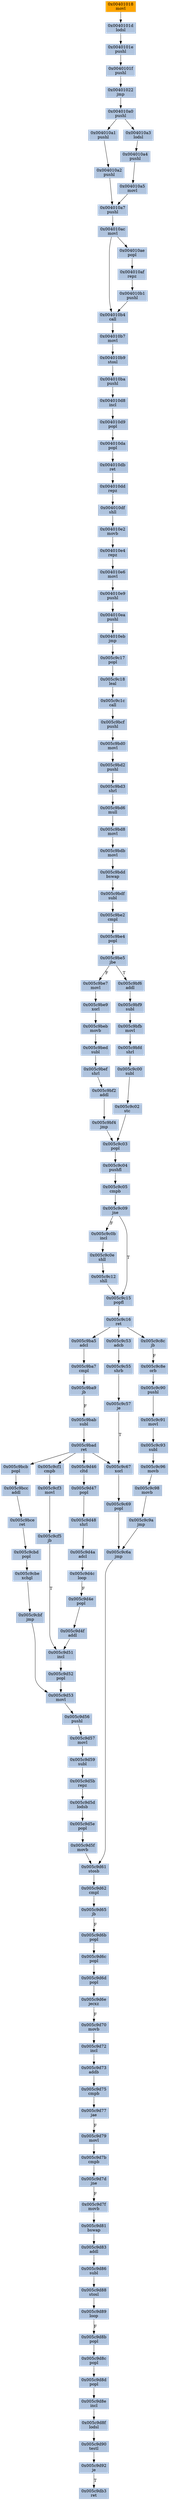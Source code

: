 strict digraph G {
	graph [bgcolor=transparent,
		name=G
	];
	node [color=lightsteelblue,
		fillcolor=lightsteelblue,
		shape=rectangle,
		style=filled
	];
	"0x004010e6"	[label="0x004010e6
movl"];
	"0x004010e9"	[label="0x004010e9
pushl"];
	"0x004010e6" -> "0x004010e9"	[color="#000000"];
	"0x004010a4"	[label="0x004010a4
pushl"];
	"0x004010a5"	[label="0x004010a5
movl"];
	"0x004010a4" -> "0x004010a5"	[color="#000000"];
	"0x005c9cf3"	[label="0x005c9cf3
movl"];
	"0x005c9cf5"	[label="0x005c9cf5
jb"];
	"0x005c9cf3" -> "0x005c9cf5"	[color="#000000"];
	"0x005c9d88"	[label="0x005c9d88
stosl"];
	"0x005c9d89"	[label="0x005c9d89
loop"];
	"0x005c9d88" -> "0x005c9d89"	[color="#000000"];
	"0x005c9d6c"	[label="0x005c9d6c
popl"];
	"0x005c9d6d"	[label="0x005c9d6d
popl"];
	"0x005c9d6c" -> "0x005c9d6d"	[color="#000000"];
	"0x005c9cbf"	[label="0x005c9cbf
jmp"];
	"0x005c9d53"	[label="0x005c9d53
movl"];
	"0x005c9cbf" -> "0x005c9d53"	[color="#000000"];
	"0x005c9c9a"	[label="0x005c9c9a
jmp"];
	"0x005c9c6a"	[label="0x005c9c6a
jmp"];
	"0x005c9c9a" -> "0x005c9c6a"	[color="#000000"];
	"0x004010e4"	[label="0x004010e4
repz"];
	"0x004010e4" -> "0x004010e6"	[color="#000000"];
	"0x005c9c90"	[label="0x005c9c90
pushl"];
	"0x005c9c91"	[label="0x005c9c91
movl"];
	"0x005c9c90" -> "0x005c9c91"	[color="#000000"];
	"0x005c9d61"	[label="0x005c9d61
stosb"];
	"0x005c9d62"	[label="0x005c9d62
cmpl"];
	"0x005c9d61" -> "0x005c9d62"	[color="#000000"];
	"0x005c9bd0"	[label="0x005c9bd0
movl"];
	"0x005c9bd2"	[label="0x005c9bd2
pushl"];
	"0x005c9bd0" -> "0x005c9bd2"	[color="#000000"];
	"0x005c9d90"	[label="0x005c9d90
testl"];
	"0x005c9d92"	[label="0x005c9d92
je"];
	"0x005c9d90" -> "0x005c9d92"	[color="#000000"];
	"0x005c9bdf"	[label="0x005c9bdf
subl"];
	"0x005c9be2"	[label="0x005c9be2
cmpl"];
	"0x005c9bdf" -> "0x005c9be2"	[color="#000000"];
	"0x005c9d6e"	[label="0x005c9d6e
jecxz"];
	"0x005c9d6d" -> "0x005c9d6e"	[color="#000000"];
	"0x004010e2"	[label="0x004010e2
movb"];
	"0x004010e2" -> "0x004010e4"	[color="#000000"];
	"0x005c9d4c"	[label="0x005c9d4c
loop"];
	"0x005c9d4e"	[label="0x005c9d4e
popl"];
	"0x005c9d4c" -> "0x005c9d4e"	[color="#000000",
		label=F];
	"0x005c9d46"	[label="0x005c9d46
cltd"];
	"0x005c9d47"	[label="0x005c9d47
popl"];
	"0x005c9d46" -> "0x005c9d47"	[color="#000000"];
	"0x005c9d65"	[label="0x005c9d65
jb"];
	"0x005c9d6b"	[label="0x005c9d6b
popl"];
	"0x005c9d65" -> "0x005c9d6b"	[color="#000000",
		label=F];
	"0x005c9c98"	[label="0x005c9c98
movb"];
	"0x005c9c98" -> "0x005c9c9a"	[color="#000000"];
	"0x005c9d5f"	[label="0x005c9d5f
movb"];
	"0x005c9d5f" -> "0x005c9d61"	[color="#000000"];
	"0x005c9c0b"	[label="0x005c9c0b
incl"];
	"0x005c9c0e"	[label="0x005c9c0e
shll"];
	"0x005c9c0b" -> "0x005c9c0e"	[color="#000000"];
	"0x005c9d6b" -> "0x005c9d6c"	[color="#000000"];
	"0x005c9d7f"	[label="0x005c9d7f
movb"];
	"0x005c9d81"	[label="0x005c9d81
bswap"];
	"0x005c9d7f" -> "0x005c9d81"	[color="#000000"];
	"0x005c9be5"	[label="0x005c9be5
jbe"];
	"0x005c9be7"	[label="0x005c9be7
movl"];
	"0x005c9be5" -> "0x005c9be7"	[color="#000000",
		label=F];
	"0x005c9bf6"	[label="0x005c9bf6
addl"];
	"0x005c9be5" -> "0x005c9bf6"	[color="#000000",
		label=T];
	"0x004010af"	[label="0x004010af
repz"];
	"0x004010b1"	[label="0x004010b1
pushl"];
	"0x004010af" -> "0x004010b1"	[color="#000000"];
	"0x005c9cbd"	[label="0x005c9cbd
popl"];
	"0x005c9cbe"	[label="0x005c9cbe
xchgl"];
	"0x005c9cbd" -> "0x005c9cbe"	[color="#000000"];
	"0x004010da"	[label="0x004010da
popl"];
	"0x004010db"	[label="0x004010db
ret"];
	"0x004010da" -> "0x004010db"	[color="#000000"];
	"0x005c9d59"	[label="0x005c9d59
subl"];
	"0x005c9d5b"	[label="0x005c9d5b
repz"];
	"0x005c9d59" -> "0x005c9d5b"	[color="#000000"];
	"0x004010b4"	[label="0x004010b4
call"];
	"0x004010b1" -> "0x004010b4"	[color="#000000"];
	"0x005c9be4"	[label="0x005c9be4
popl"];
	"0x005c9be2" -> "0x005c9be4"	[color="#000000"];
	"0x005c9d5e"	[label="0x005c9d5e
popl"];
	"0x005c9d5e" -> "0x005c9d5f"	[color="#000000"];
	"0x005c9bfd"	[label="0x005c9bfd
shrl"];
	"0x005c9c00"	[label="0x005c9c00
subl"];
	"0x005c9bfd" -> "0x005c9c00"	[color="#000000"];
	"0x005c9d5d"	[label="0x005c9d5d
lodsb"];
	"0x005c9d5d" -> "0x005c9d5e"	[color="#000000"];
	"0x005c9c02"	[label="0x005c9c02
stc"];
	"0x005c9c00" -> "0x005c9c02"	[color="#000000"];
	"0x005c9d48"	[label="0x005c9d48
shrl"];
	"0x005c9d47" -> "0x005c9d48"	[color="#000000"];
	"0x005c9c67"	[label="0x005c9c67
xorl"];
	"0x005c9c69"	[label="0x005c9c69
popl"];
	"0x005c9c67" -> "0x005c9c69"	[color="#000000"];
	"0x005c9bd8"	[label="0x005c9bd8
movl"];
	"0x005c9bdb"	[label="0x005c9bdb
movl"];
	"0x005c9bd8" -> "0x005c9bdb"	[color="#000000"];
	"0x005c9d83"	[label="0x005c9d83
addl"];
	"0x005c9d86"	[label="0x005c9d86
subl"];
	"0x005c9d83" -> "0x005c9d86"	[color="#000000"];
	"0x004010dd"	[label="0x004010dd
repz"];
	"0x004010df"	[label="0x004010df
shll"];
	"0x004010dd" -> "0x004010df"	[color="#000000"];
	"0x005c9c18"	[label="0x005c9c18
leal"];
	"0x005c9c1c"	[label="0x005c9c1c
call"];
	"0x005c9c18" -> "0x005c9c1c"	[color="#000000"];
	"0x00401022"	[label="0x00401022
jmp"];
	"0x004010a0"	[label="0x004010a0
pushl"];
	"0x00401022" -> "0x004010a0"	[color="#000000"];
	"0x005c9bfb"	[label="0x005c9bfb
movl"];
	"0x005c9bfb" -> "0x005c9bfd"	[color="#000000"];
	"0x005c9d4a"	[label="0x005c9d4a
adcl"];
	"0x005c9d4a" -> "0x005c9d4c"	[color="#000000"];
	"0x005c9be4" -> "0x005c9be5"	[color="#000000"];
	"0x0040101d"	[label="0x0040101d
lodsl"];
	"0x0040101e"	[label="0x0040101e
pushl"];
	"0x0040101d" -> "0x0040101e"	[color="#000000"];
	"0x005c9d56"	[label="0x005c9d56
pushl"];
	"0x005c9d53" -> "0x005c9d56"	[color="#000000"];
	"0x005c9bcc"	[label="0x005c9bcc
addl"];
	"0x005c9bce"	[label="0x005c9bce
ret"];
	"0x005c9bcc" -> "0x005c9bce"	[color="#000000"];
	"0x005c9be9"	[label="0x005c9be9
xorl"];
	"0x005c9be7" -> "0x005c9be9"	[color="#000000"];
	"0x005c9d52"	[label="0x005c9d52
popl"];
	"0x005c9d52" -> "0x005c9d53"	[color="#000000"];
	"0x005c9c04"	[label="0x005c9c04
pushfl"];
	"0x005c9c05"	[label="0x005c9c05
cmpb"];
	"0x005c9c04" -> "0x005c9c05"	[color="#000000"];
	"0x005c9d8f"	[label="0x005c9d8f
lodsl"];
	"0x005c9d8f" -> "0x005c9d90"	[color="#000000"];
	"0x005c9bf4"	[label="0x005c9bf4
jmp"];
	"0x005c9c03"	[label="0x005c9c03
popl"];
	"0x005c9bf4" -> "0x005c9c03"	[color="#000000"];
	"0x004010a7"	[label="0x004010a7
pushl"];
	"0x004010a5" -> "0x004010a7"	[color="#000000"];
	"0x005c9beb"	[label="0x005c9beb
movb"];
	"0x005c9bed"	[label="0x005c9bed
subl"];
	"0x005c9beb" -> "0x005c9bed"	[color="#000000"];
	"0x005c9bab"	[label="0x005c9bab
subl"];
	"0x005c9bad"	[label="0x005c9bad
ret"];
	"0x005c9bab" -> "0x005c9bad"	[color="#000000"];
	"0x005c9c03" -> "0x005c9c04"	[color="#000000"];
	"0x005c9d86" -> "0x005c9d88"	[color="#000000"];
	"0x005c9d81" -> "0x005c9d83"	[color="#000000"];
	"0x004010a1"	[label="0x004010a1
pushl"];
	"0x004010a0" -> "0x004010a1"	[color="#000000"];
	"0x004010a3"	[label="0x004010a3
lodsl"];
	"0x004010a0" -> "0x004010a3"	[color="#000000"];
	"0x005c9bef"	[label="0x005c9bef
shrl"];
	"0x005c9bed" -> "0x005c9bef"	[color="#000000"];
	"0x005c9d57"	[label="0x005c9d57
movl"];
	"0x005c9d57" -> "0x005c9d59"	[color="#000000"];
	"0x005c9cf1"	[label="0x005c9cf1
cmpb"];
	"0x005c9cf1" -> "0x005c9cf3"	[color="#000000"];
	"0x004010df" -> "0x004010e2"	[color="#000000"];
	"0x004010ac"	[label="0x004010ac
movl"];
	"0x004010a7" -> "0x004010ac"	[color="#000000"];
	"0x005c9bcf"	[label="0x005c9bcf
pushl"];
	"0x005c9bcf" -> "0x005c9bd0"	[color="#000000"];
	"0x005c9c17"	[label="0x005c9c17
popl"];
	"0x005c9c17" -> "0x005c9c18"	[color="#000000"];
	"0x005c9d79"	[label="0x005c9d79
movl"];
	"0x005c9d7b"	[label="0x005c9d7b
cmpb"];
	"0x005c9d79" -> "0x005c9d7b"	[color="#000000"];
	"0x005c9c02" -> "0x005c9c03"	[color="#000000"];
	"0x005c9bf9"	[label="0x005c9bf9
subl"];
	"0x005c9bf9" -> "0x005c9bfb"	[color="#000000"];
	"0x005c9d56" -> "0x005c9d57"	[color="#000000"];
	"0x004010b7"	[label="0x004010b7
movl"];
	"0x004010b4" -> "0x004010b7"	[color="#000000"];
	"0x00401018"	[color=lightgrey,
		fillcolor=orange,
		label="0x00401018
movl"];
	"0x00401018" -> "0x0040101d"	[color="#000000"];
	"0x005c9d73"	[label="0x005c9d73
addb"];
	"0x005c9d75"	[label="0x005c9d75
cmpb"];
	"0x005c9d73" -> "0x005c9d75"	[color="#000000"];
	"0x004010a2"	[label="0x004010a2
pushl"];
	"0x004010a2" -> "0x004010a7"	[color="#000000"];
	"0x005c9c93"	[label="0x005c9c93
subl"];
	"0x005c9c91" -> "0x005c9c93"	[color="#000000"];
	"0x004010ac" -> "0x004010b4"	[color="#000000"];
	"0x004010ae"	[label="0x004010ae
popl"];
	"0x004010ac" -> "0x004010ae"	[color="#000000"];
	"0x005c9c09"	[label="0x005c9c09
jne"];
	"0x005c9c05" -> "0x005c9c09"	[color="#000000"];
	"0x005c9c8e"	[label="0x005c9c8e
orb"];
	"0x005c9c8e" -> "0x005c9c90"	[color="#000000"];
	"0x004010ae" -> "0x004010af"	[color="#000000"];
	"0x005c9d7d"	[label="0x005c9d7d
jne"];
	"0x005c9d7b" -> "0x005c9d7d"	[color="#000000"];
	"0x005c9d8e"	[label="0x005c9d8e
incl"];
	"0x005c9d8e" -> "0x005c9d8f"	[color="#000000"];
	"0x005c9d62" -> "0x005c9d65"	[color="#000000"];
	"0x004010ea"	[label="0x004010ea
pushl"];
	"0x004010e9" -> "0x004010ea"	[color="#000000"];
	"0x005c9bcb"	[label="0x005c9bcb
popl"];
	"0x005c9bcb" -> "0x005c9bcc"	[color="#000000"];
	"0x005c9bad" -> "0x005c9d46"	[color="#000000"];
	"0x005c9bad" -> "0x005c9c67"	[color="#000000"];
	"0x005c9bad" -> "0x005c9cf1"	[color="#000000"];
	"0x005c9bad" -> "0x005c9bcb"	[color="#000000"];
	"0x005c9c12"	[label="0x005c9c12
shll"];
	"0x005c9c15"	[label="0x005c9c15
popfl"];
	"0x005c9c12" -> "0x005c9c15"	[color="#000000"];
	"0x005c9d77"	[label="0x005c9d77
jae"];
	"0x005c9d77" -> "0x005c9d79"	[color="#000000",
		label=F];
	"0x005c9c16"	[label="0x005c9c16
ret"];
	"0x005c9c15" -> "0x005c9c16"	[color="#000000"];
	"0x005c9d70"	[label="0x005c9d70
movb"];
	"0x005c9d72"	[label="0x005c9d72
incl"];
	"0x005c9d70" -> "0x005c9d72"	[color="#000000"];
	"0x005c9c96"	[label="0x005c9c96
movb"];
	"0x005c9c93" -> "0x005c9c96"	[color="#000000"];
	"0x005c9c57"	[label="0x005c9c57
je"];
	"0x005c9c57" -> "0x005c9c67"	[color="#000000",
		label=T];
	"0x005c9ba5"	[label="0x005c9ba5
adcl"];
	"0x005c9ba7"	[label="0x005c9ba7
cmpl"];
	"0x005c9ba5" -> "0x005c9ba7"	[color="#000000"];
	"0x005c9c8c"	[label="0x005c9c8c
jb"];
	"0x005c9c8c" -> "0x005c9c8e"	[color="#000000",
		label=F];
	"0x0040101f"	[label="0x0040101f
pushl"];
	"0x0040101e" -> "0x0040101f"	[color="#000000"];
	"0x005c9c53"	[label="0x005c9c53
adcb"];
	"0x005c9c55"	[label="0x005c9c55
shrb"];
	"0x005c9c53" -> "0x005c9c55"	[color="#000000"];
	"0x005c9be9" -> "0x005c9beb"	[color="#000000"];
	"0x005c9bd6"	[label="0x005c9bd6
mull"];
	"0x005c9bd6" -> "0x005c9bd8"	[color="#000000"];
	"0x004010eb"	[label="0x004010eb
jmp"];
	"0x004010ea" -> "0x004010eb"	[color="#000000"];
	"0x005c9d51"	[label="0x005c9d51
incl"];
	"0x005c9cf5" -> "0x005c9d51"	[color="#000000",
		label=T];
	"0x005c9cbe" -> "0x005c9cbf"	[color="#000000"];
	"0x005c9db3"	[label="0x005c9db3
ret"];
	"0x004010db" -> "0x004010dd"	[color="#000000"];
	"0x005c9d72" -> "0x005c9d73"	[color="#000000"];
	"0x004010d8"	[label="0x004010d8
incl"];
	"0x004010d9"	[label="0x004010d9
popl"];
	"0x004010d8" -> "0x004010d9"	[color="#000000"];
	"0x005c9d4f"	[label="0x005c9d4f
addl"];
	"0x005c9d4e" -> "0x005c9d4f"	[color="#000000"];
	"0x004010d9" -> "0x004010da"	[color="#000000"];
	"0x005c9bf2"	[label="0x005c9bf2
addl"];
	"0x005c9bf2" -> "0x005c9bf4"	[color="#000000"];
	"0x005c9bd3"	[label="0x005c9bd3
shrl"];
	"0x005c9bd2" -> "0x005c9bd3"	[color="#000000"];
	"0x005c9c0e" -> "0x005c9c12"	[color="#000000"];
	"0x005c9d8d"	[label="0x005c9d8d
popl"];
	"0x005c9d8d" -> "0x005c9d8e"	[color="#000000"];
	"0x005c9c69" -> "0x005c9c6a"	[color="#000000"];
	"0x005c9c16" -> "0x005c9ba5"	[color="#000000"];
	"0x005c9c16" -> "0x005c9c8c"	[color="#000000"];
	"0x005c9c16" -> "0x005c9c53"	[color="#000000"];
	"0x005c9bd3" -> "0x005c9bd6"	[color="#000000"];
	"0x005c9d5b" -> "0x005c9d5d"	[color="#000000"];
	"0x005c9d92" -> "0x005c9db3"	[color="#000000",
		label=T];
	"0x005c9d7d" -> "0x005c9d7f"	[color="#000000",
		label=F];
	"0x004010ba"	[label="0x004010ba
pushl"];
	"0x004010ba" -> "0x004010d8"	[color="#000000"];
	"0x0040101f" -> "0x00401022"	[color="#000000"];
	"0x005c9d8b"	[label="0x005c9d8b
popl"];
	"0x005c9d8c"	[label="0x005c9d8c
popl"];
	"0x005c9d8b" -> "0x005c9d8c"	[color="#000000"];
	"0x004010eb" -> "0x005c9c17"	[color="#000000"];
	"0x005c9d6e" -> "0x005c9d70"	[color="#000000",
		label=F];
	"0x004010a1" -> "0x004010a2"	[color="#000000"];
	"0x004010b9"	[label="0x004010b9
stosl"];
	"0x004010b7" -> "0x004010b9"	[color="#000000"];
	"0x005c9c55" -> "0x005c9c57"	[color="#000000"];
	"0x005c9c6a" -> "0x005c9d61"	[color="#000000"];
	"0x005c9d75" -> "0x005c9d77"	[color="#000000"];
	"0x005c9d8c" -> "0x005c9d8d"	[color="#000000"];
	"0x005c9d4f" -> "0x005c9d51"	[color="#000000"];
	"0x005c9ba9"	[label="0x005c9ba9
jb"];
	"0x005c9ba7" -> "0x005c9ba9"	[color="#000000"];
	"0x005c9ba9" -> "0x005c9bab"	[color="#000000",
		label=F];
	"0x005c9c09" -> "0x005c9c0b"	[color="#000000",
		label=F];
	"0x005c9c09" -> "0x005c9c15"	[color="#000000",
		label=T];
	"0x005c9d89" -> "0x005c9d8b"	[color="#000000",
		label=F];
	"0x005c9bef" -> "0x005c9bf2"	[color="#000000"];
	"0x005c9bce" -> "0x005c9cbd"	[color="#000000"];
	"0x005c9bdd"	[label="0x005c9bdd
bswap"];
	"0x005c9bdb" -> "0x005c9bdd"	[color="#000000"];
	"0x005c9d51" -> "0x005c9d52"	[color="#000000"];
	"0x005c9bdd" -> "0x005c9bdf"	[color="#000000"];
	"0x005c9c1c" -> "0x005c9bcf"	[color="#000000"];
	"0x004010b9" -> "0x004010ba"	[color="#000000"];
	"0x005c9bf6" -> "0x005c9bf9"	[color="#000000"];
	"0x005c9d48" -> "0x005c9d4a"	[color="#000000"];
	"0x005c9c96" -> "0x005c9c98"	[color="#000000"];
	"0x004010a3" -> "0x004010a4"	[color="#000000"];
}
